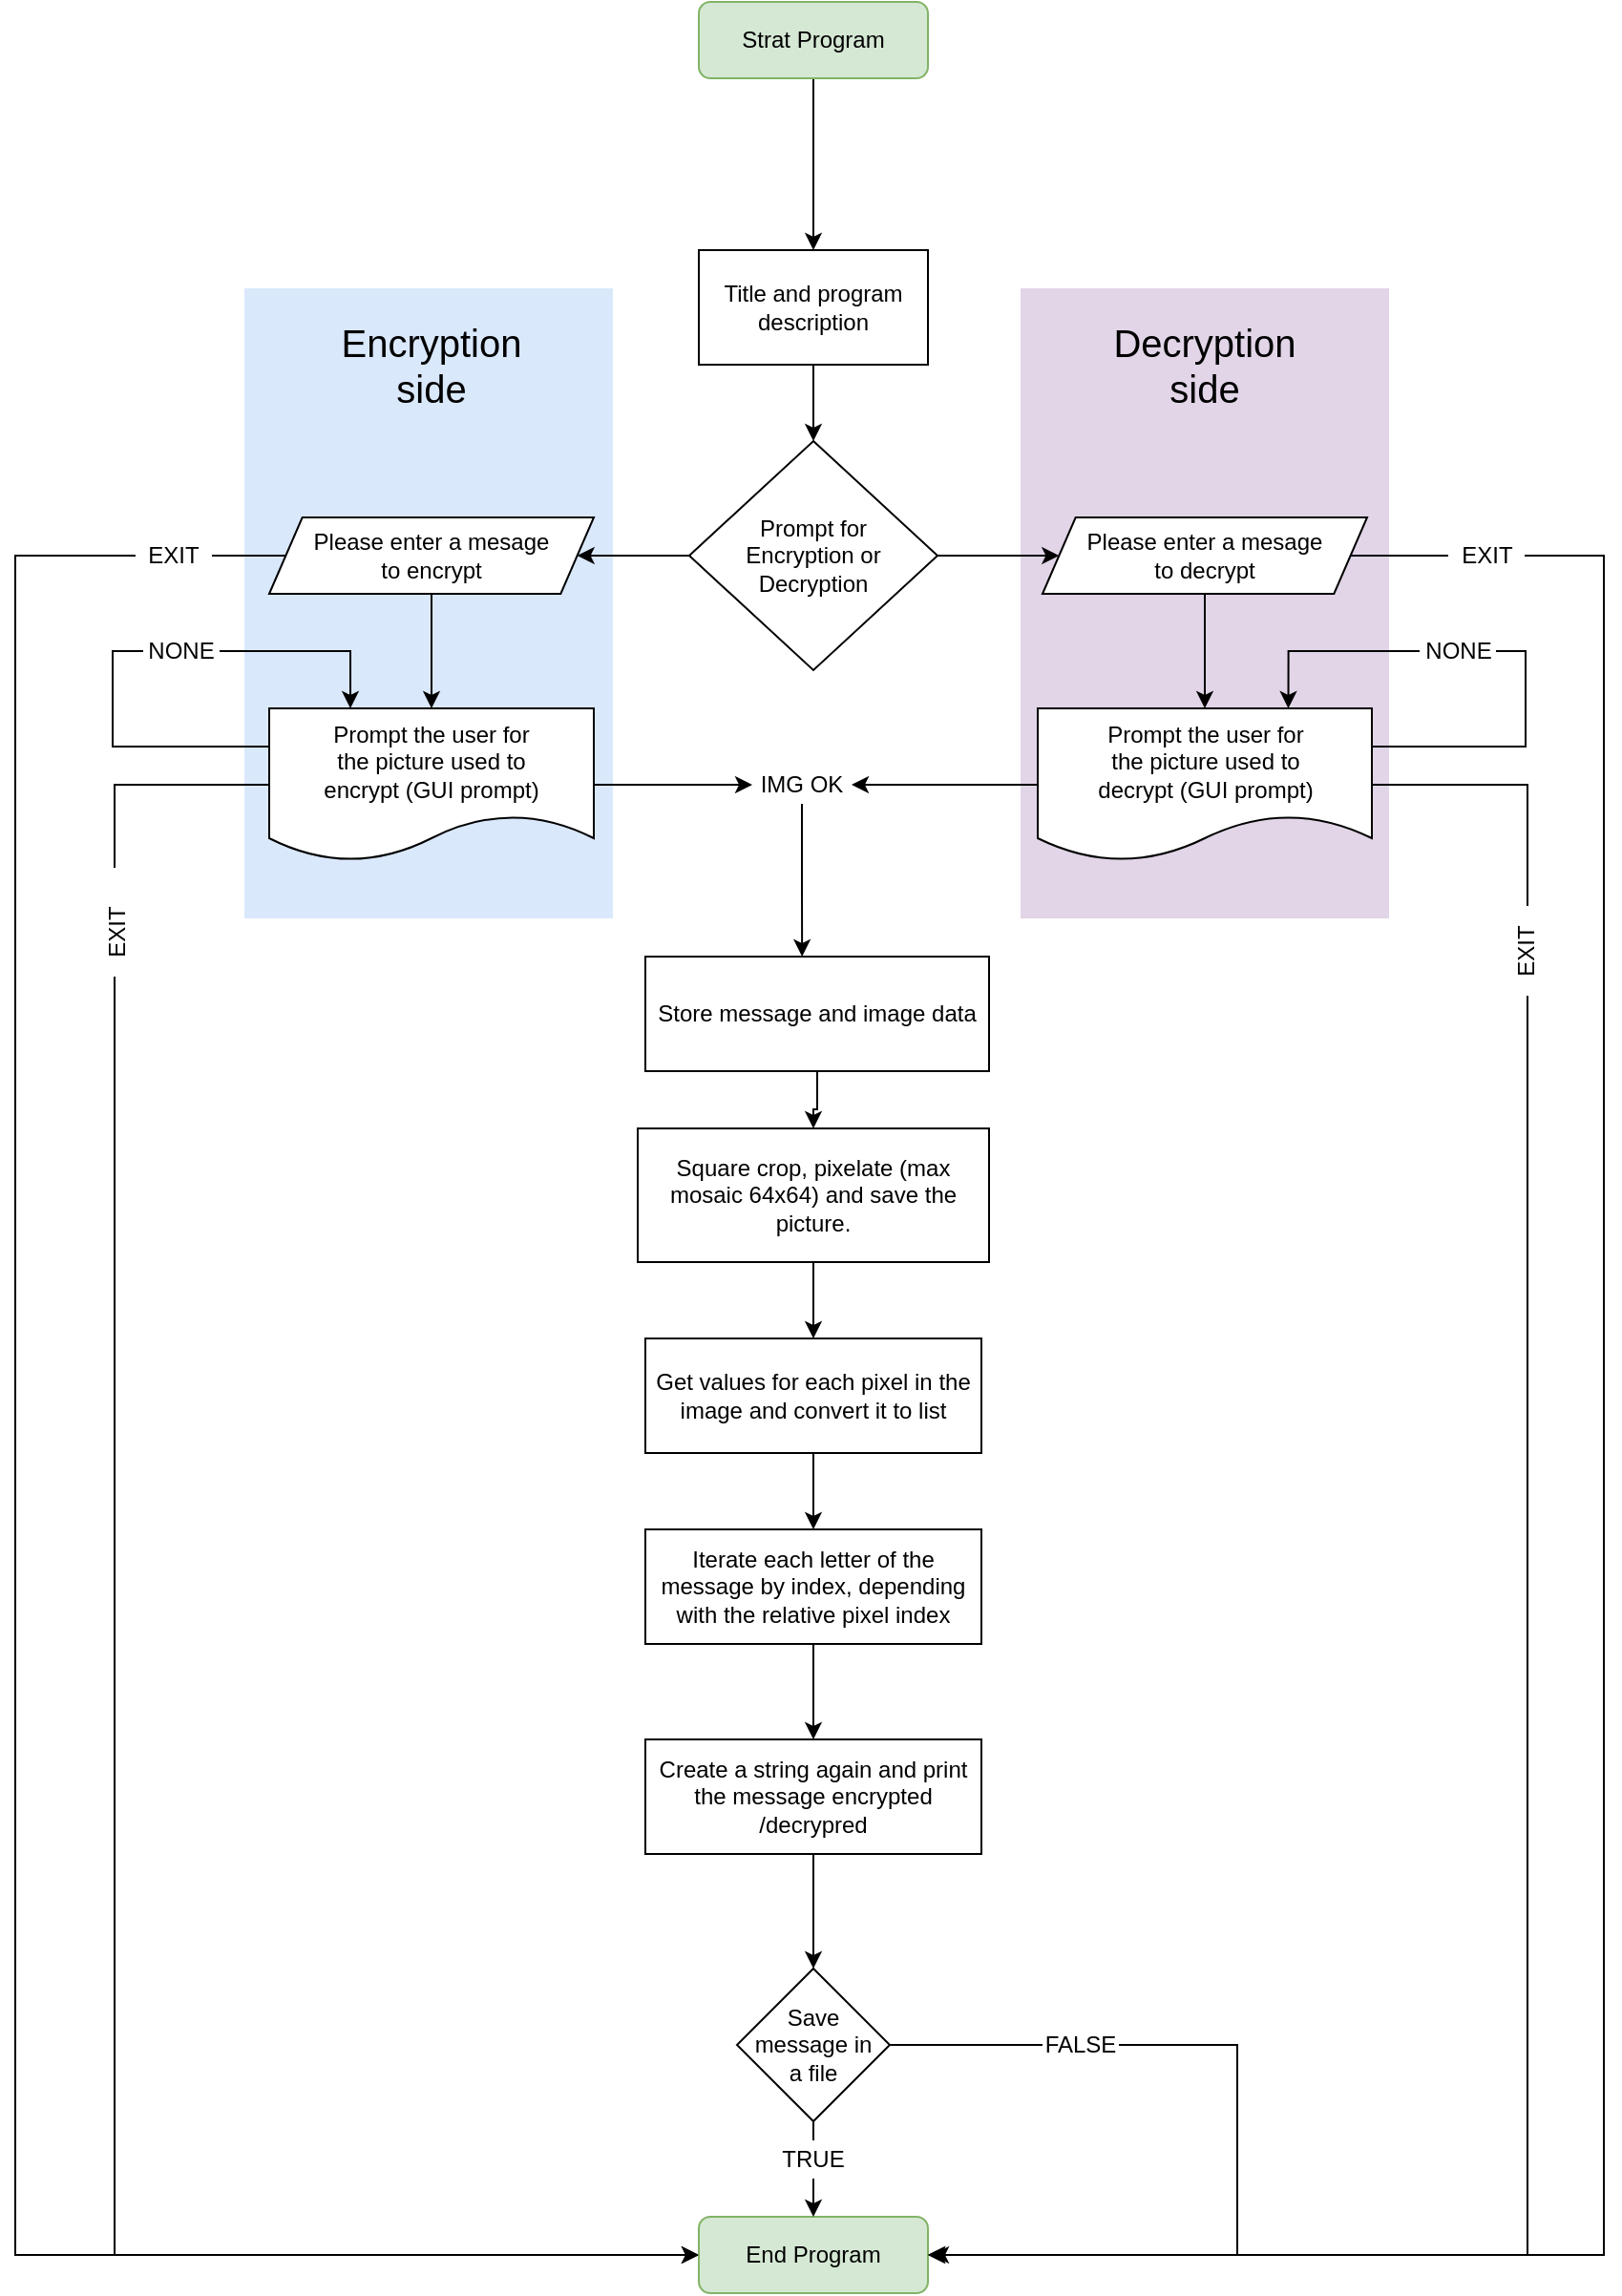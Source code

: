 <mxfile version="10.8.1" type="device"><diagram id="k8mipS3CNRW2LwtcwbsD" name="Page-1"><mxGraphModel dx="1162" dy="631" grid="1" gridSize="10" guides="1" tooltips="1" connect="1" arrows="1" fold="1" page="1" pageScale="1" pageWidth="1169" pageHeight="1654" math="0" shadow="0"><root><mxCell id="0"/><mxCell id="1" parent="0"/><mxCell id="WEeI7m7EsdnkgM8xLny0-39" value="" style="rounded=0;whiteSpace=wrap;html=1;fillColor=#e1d5e7;strokeColor=none;" vertex="1" parent="1"><mxGeometry x="716.5" y="290" width="193" height="330" as="geometry"/></mxCell><mxCell id="WEeI7m7EsdnkgM8xLny0-38" value="" style="rounded=0;whiteSpace=wrap;html=1;fillColor=#dae8fc;strokeColor=none;" vertex="1" parent="1"><mxGeometry x="310" y="290" width="193" height="330" as="geometry"/></mxCell><mxCell id="e1ksXnrgHeD-08VV8kMD-5" style="edgeStyle=orthogonalEdgeStyle;rounded=0;orthogonalLoop=1;jettySize=auto;html=1;" edge="1" parent="1" source="p2exffqHl7VhZ0AldC4X-4" target="e1ksXnrgHeD-08VV8kMD-4"><mxGeometry relative="1" as="geometry"/></mxCell><mxCell id="p2exffqHl7VhZ0AldC4X-4" value="Strat Program" style="rounded=1;whiteSpace=wrap;html=1;fillColor=#d5e8d4;strokeColor=#82b366;" parent="1" vertex="1"><mxGeometry x="548" y="140" width="120" height="40" as="geometry"/></mxCell><mxCell id="e1ksXnrgHeD-08VV8kMD-13" style="edgeStyle=orthogonalEdgeStyle;rounded=0;orthogonalLoop=1;jettySize=auto;html=1;" edge="1" parent="1" source="p2exffqHl7VhZ0AldC4X-5" target="e1ksXnrgHeD-08VV8kMD-12"><mxGeometry relative="1" as="geometry"/></mxCell><mxCell id="e1ksXnrgHeD-08VV8kMD-32" style="edgeStyle=orthogonalEdgeStyle;rounded=0;comic=0;orthogonalLoop=1;jettySize=auto;html=1;entryX=0;entryY=0.5;entryDx=0;entryDy=0;strokeColor=#000000;" edge="1" parent="1" source="p2exffqHl7VhZ0AldC4X-5" target="e1ksXnrgHeD-08VV8kMD-2"><mxGeometry relative="1" as="geometry"><Array as="points"><mxPoint x="190" y="430"/><mxPoint x="190" y="1320"/></Array></mxGeometry></mxCell><mxCell id="p2exffqHl7VhZ0AldC4X-5" value="Please enter a mesage&lt;br&gt;to encrypt&lt;br&gt;" style="shape=parallelogram;perimeter=parallelogramPerimeter;whiteSpace=wrap;html=1;size=0.102;" parent="1" vertex="1"><mxGeometry x="323" y="410" width="170" height="40" as="geometry"/></mxCell><mxCell id="e1ksXnrgHeD-08VV8kMD-2" value="End Program" style="rounded=1;whiteSpace=wrap;html=1;fillColor=#d5e8d4;strokeColor=#82b366;" vertex="1" parent="1"><mxGeometry x="548" y="1300" width="120" height="40" as="geometry"/></mxCell><mxCell id="e1ksXnrgHeD-08VV8kMD-8" style="edgeStyle=orthogonalEdgeStyle;rounded=0;orthogonalLoop=1;jettySize=auto;html=1;entryX=0.5;entryY=0;entryDx=0;entryDy=0;" edge="1" parent="1" source="e1ksXnrgHeD-08VV8kMD-4" target="e1ksXnrgHeD-08VV8kMD-7"><mxGeometry relative="1" as="geometry"/></mxCell><mxCell id="e1ksXnrgHeD-08VV8kMD-4" value="Title and program description" style="rounded=0;whiteSpace=wrap;html=1;" vertex="1" parent="1"><mxGeometry x="548" y="270" width="120" height="60" as="geometry"/></mxCell><mxCell id="e1ksXnrgHeD-08VV8kMD-10" style="edgeStyle=orthogonalEdgeStyle;rounded=0;orthogonalLoop=1;jettySize=auto;html=1;exitX=0;exitY=0.5;exitDx=0;exitDy=0;entryX=1;entryY=0.5;entryDx=0;entryDy=0;" edge="1" parent="1" source="e1ksXnrgHeD-08VV8kMD-7" target="p2exffqHl7VhZ0AldC4X-5"><mxGeometry relative="1" as="geometry"/></mxCell><mxCell id="e1ksXnrgHeD-08VV8kMD-11" style="edgeStyle=orthogonalEdgeStyle;rounded=0;orthogonalLoop=1;jettySize=auto;html=1;exitX=1;exitY=0.5;exitDx=0;exitDy=0;entryX=0;entryY=0.5;entryDx=0;entryDy=0;" edge="1" parent="1" source="e1ksXnrgHeD-08VV8kMD-7" target="e1ksXnrgHeD-08VV8kMD-9"><mxGeometry relative="1" as="geometry"/></mxCell><mxCell id="e1ksXnrgHeD-08VV8kMD-7" value="Prompt for&lt;br&gt;Encryption or&lt;br&gt;Decryption&lt;br&gt;" style="rhombus;whiteSpace=wrap;html=1;" vertex="1" parent="1"><mxGeometry x="543" y="370" width="130" height="120" as="geometry"/></mxCell><mxCell id="e1ksXnrgHeD-08VV8kMD-18" style="edgeStyle=orthogonalEdgeStyle;rounded=0;orthogonalLoop=1;jettySize=auto;html=1;entryX=0.5;entryY=0;entryDx=0;entryDy=0;" edge="1" parent="1" source="e1ksXnrgHeD-08VV8kMD-9" target="e1ksXnrgHeD-08VV8kMD-14"><mxGeometry relative="1" as="geometry"/></mxCell><mxCell id="e1ksXnrgHeD-08VV8kMD-27" style="edgeStyle=orthogonalEdgeStyle;rounded=0;orthogonalLoop=1;jettySize=auto;html=1;exitX=1;exitY=0.5;exitDx=0;exitDy=0;strokeColor=#000000;entryX=1;entryY=0.5;entryDx=0;entryDy=0;" edge="1" parent="1" source="e1ksXnrgHeD-08VV8kMD-9" target="e1ksXnrgHeD-08VV8kMD-2"><mxGeometry relative="1" as="geometry"><mxPoint x="981.5" y="960" as="targetPoint"/><Array as="points"><mxPoint x="1022" y="430"/><mxPoint x="1022" y="1320"/></Array></mxGeometry></mxCell><mxCell id="e1ksXnrgHeD-08VV8kMD-9" value="Please enter a mesage&lt;br&gt;to decrypt&lt;br&gt;" style="shape=parallelogram;perimeter=parallelogramPerimeter;whiteSpace=wrap;html=1;size=0.102;" vertex="1" parent="1"><mxGeometry x="728" y="410" width="170" height="40" as="geometry"/></mxCell><mxCell id="e1ksXnrgHeD-08VV8kMD-33" style="edgeStyle=orthogonalEdgeStyle;rounded=0;comic=0;orthogonalLoop=1;jettySize=auto;html=1;exitX=0;exitY=0.5;exitDx=0;exitDy=0;entryX=0;entryY=0.5;entryDx=0;entryDy=0;strokeColor=#000000;" edge="1" parent="1" source="e1ksXnrgHeD-08VV8kMD-12" target="e1ksXnrgHeD-08VV8kMD-2"><mxGeometry relative="1" as="geometry"><Array as="points"><mxPoint x="242" y="550"/><mxPoint x="242" y="1320"/></Array></mxGeometry></mxCell><mxCell id="WEeI7m7EsdnkgM8xLny0-25" style="edgeStyle=orthogonalEdgeStyle;rounded=0;comic=0;orthogonalLoop=1;jettySize=auto;html=1;exitX=1;exitY=0.5;exitDx=0;exitDy=0;entryX=0;entryY=0.5;entryDx=0;entryDy=0;strokeColor=#000000;" edge="1" parent="1" source="e1ksXnrgHeD-08VV8kMD-12" target="WEeI7m7EsdnkgM8xLny0-23"><mxGeometry relative="1" as="geometry"/></mxCell><mxCell id="e1ksXnrgHeD-08VV8kMD-12" value="Prompt the user for&lt;br&gt;the picture used to&lt;br&gt;encrypt (GUI prompt)&lt;br&gt;" style="shape=document;whiteSpace=wrap;html=1;boundedLbl=1;fontFamily=Helvetica;fontSize=12;fontColor=#000000;align=center;strokeColor=#000000;fillColor=#ffffff;" vertex="1" parent="1"><mxGeometry x="323" y="510" width="170" height="80" as="geometry"/></mxCell><mxCell id="e1ksXnrgHeD-08VV8kMD-34" style="edgeStyle=orthogonalEdgeStyle;rounded=0;comic=0;orthogonalLoop=1;jettySize=auto;html=1;strokeColor=#000000;entryX=1;entryY=0.5;entryDx=0;entryDy=0;" edge="1" parent="1" source="e1ksXnrgHeD-08VV8kMD-14" target="e1ksXnrgHeD-08VV8kMD-2"><mxGeometry relative="1" as="geometry"><mxPoint x="791.5" y="980" as="targetPoint"/><Array as="points"><mxPoint x="982" y="550"/><mxPoint x="982" y="1320"/></Array></mxGeometry></mxCell><mxCell id="e1ksXnrgHeD-08VV8kMD-37" style="edgeStyle=orthogonalEdgeStyle;rounded=0;comic=0;orthogonalLoop=1;jettySize=auto;html=1;exitX=1;exitY=0.25;exitDx=0;exitDy=0;strokeColor=#000000;entryX=0.75;entryY=0;entryDx=0;entryDy=0;" edge="1" parent="1" source="e1ksXnrgHeD-08VV8kMD-14" target="e1ksXnrgHeD-08VV8kMD-14"><mxGeometry relative="1" as="geometry"><mxPoint x="981.5" y="460" as="targetPoint"/><Array as="points"><mxPoint x="981" y="530"/><mxPoint x="981" y="480"/><mxPoint x="857" y="480"/></Array></mxGeometry></mxCell><mxCell id="WEeI7m7EsdnkgM8xLny0-19" style="edgeStyle=orthogonalEdgeStyle;rounded=0;comic=0;orthogonalLoop=1;jettySize=auto;html=1;exitX=0;exitY=0.5;exitDx=0;exitDy=0;entryX=1;entryY=0.5;entryDx=0;entryDy=0;strokeColor=#000000;" edge="1" parent="1" source="e1ksXnrgHeD-08VV8kMD-14" target="WEeI7m7EsdnkgM8xLny0-23"><mxGeometry relative="1" as="geometry"><mxPoint x="696.333" y="549.833" as="targetPoint"/></mxGeometry></mxCell><mxCell id="e1ksXnrgHeD-08VV8kMD-14" value="Prompt the user for&lt;br&gt;the picture used to&lt;br&gt;decrypt (GUI prompt)&lt;br&gt;" style="shape=document;whiteSpace=wrap;html=1;boundedLbl=1;fontFamily=Helvetica;fontSize=12;fontColor=#000000;align=center;strokeColor=#000000;fillColor=#ffffff;" vertex="1" parent="1"><mxGeometry x="725.5" y="510" width="175" height="80" as="geometry"/></mxCell><mxCell id="YLMRYZAe0IJ2hn4R-xVO-7" style="edgeStyle=orthogonalEdgeStyle;rounded=0;comic=0;orthogonalLoop=1;jettySize=auto;html=1;entryX=0.5;entryY=0;entryDx=0;entryDy=0;strokeColor=#000000;" edge="1" parent="1" source="e1ksXnrgHeD-08VV8kMD-16" target="YLMRYZAe0IJ2hn4R-xVO-4"><mxGeometry relative="1" as="geometry"/></mxCell><mxCell id="e1ksXnrgHeD-08VV8kMD-16" value="Store message and image data" style="rounded=0;whiteSpace=wrap;html=1;" vertex="1" parent="1"><mxGeometry x="520" y="640" width="180" height="60" as="geometry"/></mxCell><mxCell id="e1ksXnrgHeD-08VV8kMD-38" style="edgeStyle=orthogonalEdgeStyle;rounded=0;comic=0;orthogonalLoop=1;jettySize=auto;html=1;exitX=0;exitY=0.25;exitDx=0;exitDy=0;entryX=0.25;entryY=0;entryDx=0;entryDy=0;strokeColor=#000000;" edge="1" parent="1" source="e1ksXnrgHeD-08VV8kMD-12" target="e1ksXnrgHeD-08VV8kMD-12"><mxGeometry relative="1" as="geometry"><Array as="points"><mxPoint x="241" y="530"/><mxPoint x="241" y="480"/><mxPoint x="366" y="480"/></Array></mxGeometry></mxCell><mxCell id="YLMRYZAe0IJ2hn4R-xVO-1" value="&lt;font style=&quot;font-size: 20px&quot;&gt;Encryption side&lt;/font&gt;" style="text;html=1;strokeColor=none;fillColor=none;align=center;verticalAlign=middle;whiteSpace=wrap;rounded=0;" vertex="1" parent="1"><mxGeometry x="388" y="320" width="40" height="20" as="geometry"/></mxCell><mxCell id="YLMRYZAe0IJ2hn4R-xVO-2" value="&lt;font style=&quot;font-size: 20px&quot;&gt;Decryption side&lt;/font&gt;" style="text;html=1;strokeColor=none;fillColor=none;align=center;verticalAlign=middle;whiteSpace=wrap;rounded=0;" vertex="1" parent="1"><mxGeometry x="793" y="320" width="40" height="20" as="geometry"/></mxCell><mxCell id="YLMRYZAe0IJ2hn4R-xVO-9" style="edgeStyle=orthogonalEdgeStyle;rounded=0;comic=0;orthogonalLoop=1;jettySize=auto;html=1;exitX=0.5;exitY=1;exitDx=0;exitDy=0;entryX=0.5;entryY=0;entryDx=0;entryDy=0;strokeColor=#000000;" edge="1" parent="1" source="YLMRYZAe0IJ2hn4R-xVO-4" target="YLMRYZAe0IJ2hn4R-xVO-5"><mxGeometry relative="1" as="geometry"/></mxCell><mxCell id="YLMRYZAe0IJ2hn4R-xVO-4" value="Square crop, pixelate (max mosaic 64x64) and save the picture." style="rounded=0;whiteSpace=wrap;html=1;" vertex="1" parent="1"><mxGeometry x="516" y="730" width="184" height="70" as="geometry"/></mxCell><mxCell id="YLMRYZAe0IJ2hn4R-xVO-10" style="edgeStyle=orthogonalEdgeStyle;rounded=0;comic=0;orthogonalLoop=1;jettySize=auto;html=1;entryX=0.5;entryY=0;entryDx=0;entryDy=0;strokeColor=#000000;" edge="1" parent="1" source="YLMRYZAe0IJ2hn4R-xVO-5" target="YLMRYZAe0IJ2hn4R-xVO-8"><mxGeometry relative="1" as="geometry"/></mxCell><mxCell id="YLMRYZAe0IJ2hn4R-xVO-5" value="Get values for each pixel in the image and convert it to list" style="rounded=0;whiteSpace=wrap;html=1;" vertex="1" parent="1"><mxGeometry x="520" y="840" width="176" height="60" as="geometry"/></mxCell><mxCell id="YLMRYZAe0IJ2hn4R-xVO-12" style="edgeStyle=orthogonalEdgeStyle;rounded=0;comic=0;orthogonalLoop=1;jettySize=auto;html=1;strokeColor=#000000;" edge="1" parent="1" source="YLMRYZAe0IJ2hn4R-xVO-8" target="YLMRYZAe0IJ2hn4R-xVO-11"><mxGeometry relative="1" as="geometry"/></mxCell><mxCell id="YLMRYZAe0IJ2hn4R-xVO-8" value="Iterate each letter of the message by index, depending with the relative pixel index" style="rounded=0;whiteSpace=wrap;html=1;" vertex="1" parent="1"><mxGeometry x="520" y="940" width="176" height="60" as="geometry"/></mxCell><mxCell id="YLMRYZAe0IJ2hn4R-xVO-15" style="edgeStyle=orthogonalEdgeStyle;rounded=0;comic=0;orthogonalLoop=1;jettySize=auto;html=1;entryX=0.5;entryY=0;entryDx=0;entryDy=0;strokeColor=#000000;" edge="1" parent="1" source="YLMRYZAe0IJ2hn4R-xVO-11" target="YLMRYZAe0IJ2hn4R-xVO-14"><mxGeometry relative="1" as="geometry"/></mxCell><mxCell id="YLMRYZAe0IJ2hn4R-xVO-11" value="Create a string again and print the message encrypted /decrypred" style="rounded=0;whiteSpace=wrap;html=1;" vertex="1" parent="1"><mxGeometry x="520" y="1050" width="176" height="60" as="geometry"/></mxCell><mxCell id="YLMRYZAe0IJ2hn4R-xVO-16" style="edgeStyle=orthogonalEdgeStyle;rounded=0;comic=0;orthogonalLoop=1;jettySize=auto;html=1;exitX=0.5;exitY=1;exitDx=0;exitDy=0;entryX=0.5;entryY=0;entryDx=0;entryDy=0;strokeColor=#000000;" edge="1" parent="1" source="YLMRYZAe0IJ2hn4R-xVO-14" target="e1ksXnrgHeD-08VV8kMD-2"><mxGeometry relative="1" as="geometry"/></mxCell><mxCell id="YLMRYZAe0IJ2hn4R-xVO-17" style="edgeStyle=orthogonalEdgeStyle;rounded=0;comic=0;orthogonalLoop=1;jettySize=auto;html=1;exitX=1;exitY=0.5;exitDx=0;exitDy=0;strokeColor=#000000;" edge="1" parent="1" source="YLMRYZAe0IJ2hn4R-xVO-14"><mxGeometry relative="1" as="geometry"><mxPoint x="670" y="1320" as="targetPoint"/><Array as="points"><mxPoint x="830" y="1210"/><mxPoint x="830" y="1320"/></Array></mxGeometry></mxCell><mxCell id="YLMRYZAe0IJ2hn4R-xVO-14" value="Save message in&lt;br&gt;a file&lt;br&gt;" style="rhombus;whiteSpace=wrap;html=1;" vertex="1" parent="1"><mxGeometry x="568" y="1170" width="80" height="80" as="geometry"/></mxCell><mxCell id="WEeI7m7EsdnkgM8xLny0-1" value="TRUE" style="text;html=1;align=center;verticalAlign=middle;whiteSpace=wrap;rounded=0;fillColor=#ffffff;" vertex="1" parent="1"><mxGeometry x="588" y="1260" width="40" height="20" as="geometry"/></mxCell><mxCell id="WEeI7m7EsdnkgM8xLny0-2" value="FALSE" style="text;html=1;align=center;verticalAlign=middle;whiteSpace=wrap;rounded=0;fillColor=#ffffff;" vertex="1" parent="1"><mxGeometry x="728" y="1200" width="40" height="20" as="geometry"/></mxCell><mxCell id="WEeI7m7EsdnkgM8xLny0-4" value="NONE" style="text;html=1;align=center;verticalAlign=middle;whiteSpace=wrap;rounded=0;fillColor=#ffffff;" vertex="1" parent="1"><mxGeometry x="925.5" y="470" width="40" height="20" as="geometry"/></mxCell><mxCell id="WEeI7m7EsdnkgM8xLny0-11" value="NONE" style="text;html=1;align=center;verticalAlign=middle;whiteSpace=wrap;rounded=0;fillColor=#ffffff;" vertex="1" parent="1"><mxGeometry x="257" y="470" width="40" height="20" as="geometry"/></mxCell><mxCell id="WEeI7m7EsdnkgM8xLny0-26" style="edgeStyle=orthogonalEdgeStyle;rounded=0;comic=0;orthogonalLoop=1;jettySize=auto;html=1;exitX=0.5;exitY=1;exitDx=0;exitDy=0;entryX=0.456;entryY=0;entryDx=0;entryDy=0;entryPerimeter=0;strokeColor=#000000;" edge="1" parent="1" source="WEeI7m7EsdnkgM8xLny0-23" target="e1ksXnrgHeD-08VV8kMD-16"><mxGeometry relative="1" as="geometry"/></mxCell><mxCell id="WEeI7m7EsdnkgM8xLny0-23" value="IMG OK" style="text;html=1;align=center;verticalAlign=middle;whiteSpace=wrap;rounded=0;fillColor=#ffffff;" vertex="1" parent="1"><mxGeometry x="576" y="540" width="52" height="20" as="geometry"/></mxCell><mxCell id="WEeI7m7EsdnkgM8xLny0-27" value="EXIT" style="text;html=1;align=center;verticalAlign=middle;whiteSpace=wrap;rounded=0;fillColor=#ffffff;" vertex="1" parent="1"><mxGeometry x="253" y="420" width="40" height="20" as="geometry"/></mxCell><mxCell id="WEeI7m7EsdnkgM8xLny0-28" value="EXIT" style="text;html=1;align=center;verticalAlign=middle;whiteSpace=wrap;rounded=0;fillColor=#ffffff;" vertex="1" parent="1"><mxGeometry x="940.5" y="420" width="40" height="20" as="geometry"/></mxCell><mxCell id="WEeI7m7EsdnkgM8xLny0-30" value="EXIT" style="text;html=1;align=center;verticalAlign=middle;whiteSpace=wrap;rounded=0;fillColor=#ffffff;direction=south;rotation=-90;" vertex="1" parent="1"><mxGeometry x="219" y="597" width="47" height="40" as="geometry"/></mxCell><mxCell id="WEeI7m7EsdnkgM8xLny0-33" value="EXIT" style="text;html=1;align=center;verticalAlign=middle;whiteSpace=wrap;rounded=0;fillColor=#ffffff;direction=south;rotation=-90;" vertex="1" parent="1"><mxGeometry x="220" y="607" width="47" height="40" as="geometry"/></mxCell><mxCell id="WEeI7m7EsdnkgM8xLny0-35" value="EXIT" style="text;html=1;align=center;verticalAlign=middle;whiteSpace=wrap;rounded=0;fillColor=#ffffff;direction=south;rotation=-90;" vertex="1" parent="1"><mxGeometry x="958" y="617" width="47" height="40" as="geometry"/></mxCell></root></mxGraphModel></diagram></mxfile>